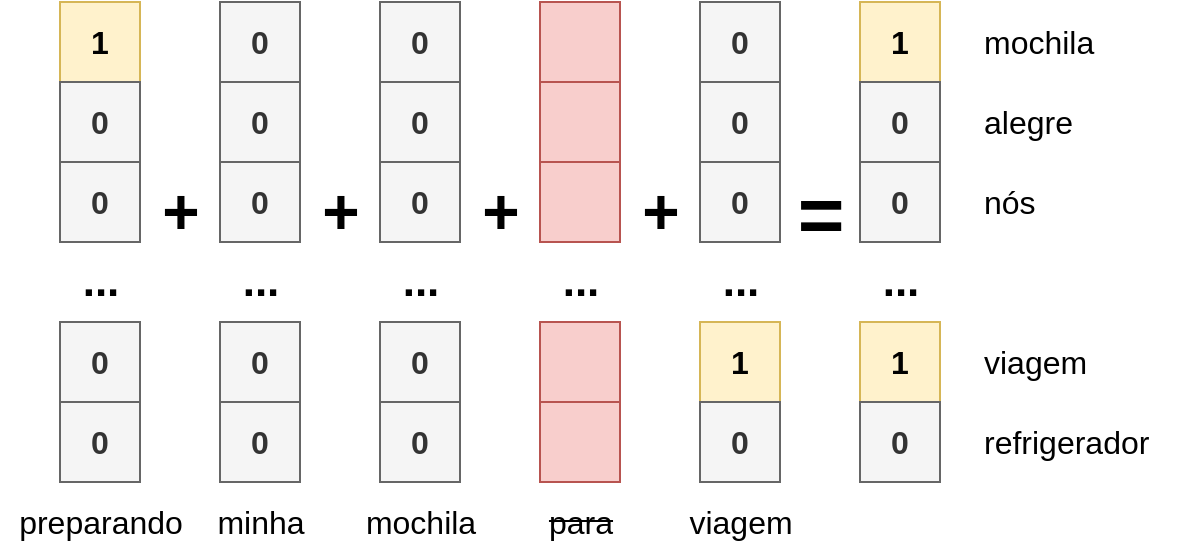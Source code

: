 <mxfile version="12.7.8" type="device"><diagram id="2VDIK-Sq1xB6IZiPTP6b" name="Page-1"><mxGraphModel dx="1124" dy="635" grid="1" gridSize="10" guides="1" tooltips="1" connect="1" arrows="1" fold="1" page="1" pageScale="1" pageWidth="850" pageHeight="1100" math="0" shadow="0"><root><mxCell id="0"/><mxCell id="1" parent="0"/><mxCell id="0cuAoalxWXZZwQZRx-rm-10" value="&lt;font style=&quot;font-size: 16px&quot;&gt;mochila&lt;/font&gt;" style="text;html=1;align=left;verticalAlign=middle;resizable=0;points=[];autosize=1;" vertex="1" parent="1"><mxGeometry x="580" y="330" width="70" height="20" as="geometry"/></mxCell><mxCell id="0cuAoalxWXZZwQZRx-rm-11" value="&lt;font style=&quot;font-size: 16px&quot;&gt;alegre&lt;/font&gt;" style="text;html=1;align=left;verticalAlign=middle;resizable=0;points=[];autosize=1;" vertex="1" parent="1"><mxGeometry x="580" y="370" width="60" height="20" as="geometry"/></mxCell><mxCell id="0cuAoalxWXZZwQZRx-rm-12" value="&lt;font style=&quot;font-size: 16px&quot;&gt;viagem&lt;/font&gt;" style="text;html=1;align=left;verticalAlign=middle;resizable=0;points=[];autosize=1;" vertex="1" parent="1"><mxGeometry x="580" y="490" width="70" height="20" as="geometry"/></mxCell><mxCell id="0cuAoalxWXZZwQZRx-rm-13" value="&lt;font style=&quot;font-size: 16px&quot;&gt;refrigerador&lt;/font&gt;" style="text;html=1;align=left;verticalAlign=middle;resizable=0;points=[];autosize=1;" vertex="1" parent="1"><mxGeometry x="580" y="530" width="100" height="20" as="geometry"/></mxCell><mxCell id="0cuAoalxWXZZwQZRx-rm-16" value="&lt;font style=&quot;font-size: 16px&quot;&gt;nós&lt;/font&gt;" style="text;html=1;align=left;verticalAlign=middle;resizable=0;points=[];autosize=1;" vertex="1" parent="1"><mxGeometry x="580" y="410" width="40" height="20" as="geometry"/></mxCell><mxCell id="0cuAoalxWXZZwQZRx-rm-17" value="&lt;div align=&quot;center&quot;&gt;&lt;b&gt;&lt;font style=&quot;font-size: 22px&quot;&gt;...&lt;/font&gt;&lt;/b&gt;&lt;/div&gt;" style="text;html=1;align=center;verticalAlign=middle;resizable=0;points=[];autosize=1;" vertex="1" parent="1"><mxGeometry x="520" y="440" width="40" height="40" as="geometry"/></mxCell><mxCell id="0cuAoalxWXZZwQZRx-rm-107" value="&lt;div style=&quot;font-size: 16px&quot;&gt;&lt;font style=&quot;font-size: 16px&quot;&gt;&lt;b&gt;1&lt;/b&gt;&lt;/font&gt;&lt;/div&gt;" style="rounded=0;whiteSpace=wrap;html=1;align=center;fillColor=#fff2cc;strokeColor=#d6b656;" vertex="1" parent="1"><mxGeometry x="520" y="480" width="40" height="40" as="geometry"/></mxCell><mxCell id="0cuAoalxWXZZwQZRx-rm-108" value="&lt;div style=&quot;font-size: 16px&quot;&gt;&lt;font style=&quot;font-size: 16px&quot;&gt;&lt;b&gt;1&lt;/b&gt;&lt;/font&gt;&lt;/div&gt;" style="rounded=0;whiteSpace=wrap;html=1;align=center;fillColor=#fff2cc;strokeColor=#d6b656;" vertex="1" parent="1"><mxGeometry x="520" y="320" width="40" height="40" as="geometry"/></mxCell><mxCell id="0cuAoalxWXZZwQZRx-rm-109" value="&lt;font size=&quot;1&quot;&gt;&lt;b style=&quot;font-size: 16px&quot;&gt;0&lt;/b&gt;&lt;/font&gt;" style="rounded=0;whiteSpace=wrap;html=1;align=center;fillColor=#f5f5f5;strokeColor=#666666;fontColor=#333333;" vertex="1" parent="1"><mxGeometry x="520" y="360" width="40" height="40" as="geometry"/></mxCell><mxCell id="0cuAoalxWXZZwQZRx-rm-110" value="&lt;font size=&quot;1&quot;&gt;&lt;b style=&quot;font-size: 16px&quot;&gt;0&lt;/b&gt;&lt;/font&gt;" style="rounded=0;whiteSpace=wrap;html=1;align=center;fillColor=#f5f5f5;strokeColor=#666666;fontColor=#333333;" vertex="1" parent="1"><mxGeometry x="520" y="400" width="40" height="40" as="geometry"/></mxCell><mxCell id="0cuAoalxWXZZwQZRx-rm-112" value="&lt;font size=&quot;1&quot;&gt;&lt;b style=&quot;font-size: 16px&quot;&gt;0&lt;/b&gt;&lt;/font&gt;" style="rounded=0;whiteSpace=wrap;html=1;align=center;fillColor=#f5f5f5;strokeColor=#666666;fontColor=#333333;" vertex="1" parent="1"><mxGeometry x="520" y="520" width="40" height="40" as="geometry"/></mxCell><mxCell id="0cuAoalxWXZZwQZRx-rm-154" value="&lt;font style=&quot;font-size: 16px&quot;&gt;preparando&lt;/font&gt;" style="text;html=1;align=center;verticalAlign=middle;resizable=0;points=[];autosize=1;" vertex="1" parent="1"><mxGeometry x="90" y="570" width="100" height="20" as="geometry"/></mxCell><mxCell id="0cuAoalxWXZZwQZRx-rm-155" value="&lt;font style=&quot;font-size: 16px&quot;&gt;minha&lt;/font&gt;" style="text;html=1;align=center;verticalAlign=middle;resizable=0;points=[];autosize=1;" vertex="1" parent="1"><mxGeometry x="190" y="570" width="60" height="20" as="geometry"/></mxCell><mxCell id="0cuAoalxWXZZwQZRx-rm-156" value="&lt;font style=&quot;font-size: 16px&quot;&gt;mochila&lt;/font&gt;" style="text;html=1;align=center;verticalAlign=middle;resizable=0;points=[];autosize=1;" vertex="1" parent="1"><mxGeometry x="265" y="570" width="70" height="20" as="geometry"/></mxCell><mxCell id="0cuAoalxWXZZwQZRx-rm-157" value="&lt;font style=&quot;font-size: 16px&quot;&gt;viagem&lt;/font&gt;" style="text;html=1;align=center;verticalAlign=middle;resizable=0;points=[];autosize=1;" vertex="1" parent="1"><mxGeometry x="425" y="570" width="70" height="20" as="geometry"/></mxCell><mxCell id="0cuAoalxWXZZwQZRx-rm-158" value="&lt;strike&gt;&lt;font style=&quot;font-size: 16px&quot;&gt;para&lt;/font&gt;&lt;/strike&gt;" style="text;html=1;align=center;verticalAlign=middle;resizable=0;points=[];autosize=1;" vertex="1" parent="1"><mxGeometry x="355" y="570" width="50" height="20" as="geometry"/></mxCell><mxCell id="0cuAoalxWXZZwQZRx-rm-159" value="&lt;div align=&quot;center&quot;&gt;&lt;b&gt;&lt;font style=&quot;font-size: 22px&quot;&gt;...&lt;/font&gt;&lt;/b&gt;&lt;/div&gt;" style="text;html=1;align=center;verticalAlign=middle;resizable=0;points=[];autosize=1;" vertex="1" parent="1"><mxGeometry x="120" y="440" width="40" height="40" as="geometry"/></mxCell><mxCell id="0cuAoalxWXZZwQZRx-rm-160" value="&lt;div style=&quot;font-size: 16px&quot;&gt;&lt;font style=&quot;font-size: 16px&quot;&gt;&lt;b&gt;1&lt;/b&gt;&lt;/font&gt;&lt;/div&gt;" style="rounded=0;whiteSpace=wrap;html=1;align=center;fillColor=#fff2cc;strokeColor=#d6b656;" vertex="1" parent="1"><mxGeometry x="120" y="320" width="40" height="40" as="geometry"/></mxCell><mxCell id="0cuAoalxWXZZwQZRx-rm-161" value="&lt;font size=&quot;1&quot;&gt;&lt;b style=&quot;font-size: 16px&quot;&gt;0&lt;/b&gt;&lt;/font&gt;" style="rounded=0;whiteSpace=wrap;html=1;align=center;fillColor=#f5f5f5;strokeColor=#666666;fontColor=#333333;" vertex="1" parent="1"><mxGeometry x="120" y="360" width="40" height="40" as="geometry"/></mxCell><mxCell id="0cuAoalxWXZZwQZRx-rm-162" value="&lt;font size=&quot;1&quot;&gt;&lt;b style=&quot;font-size: 16px&quot;&gt;0&lt;/b&gt;&lt;/font&gt;" style="rounded=0;whiteSpace=wrap;html=1;align=center;fillColor=#f5f5f5;strokeColor=#666666;fontColor=#333333;" vertex="1" parent="1"><mxGeometry x="120" y="400" width="40" height="40" as="geometry"/></mxCell><mxCell id="0cuAoalxWXZZwQZRx-rm-163" value="&lt;font size=&quot;1&quot;&gt;&lt;b style=&quot;font-size: 16px&quot;&gt;0&lt;/b&gt;&lt;/font&gt;" style="rounded=0;whiteSpace=wrap;html=1;align=center;fillColor=#f5f5f5;strokeColor=#666666;fontColor=#333333;" vertex="1" parent="1"><mxGeometry x="120" y="480" width="40" height="40" as="geometry"/></mxCell><mxCell id="0cuAoalxWXZZwQZRx-rm-164" value="&lt;font size=&quot;1&quot;&gt;&lt;b style=&quot;font-size: 16px&quot;&gt;0&lt;/b&gt;&lt;/font&gt;" style="rounded=0;whiteSpace=wrap;html=1;align=center;fillColor=#f5f5f5;strokeColor=#666666;fontColor=#333333;" vertex="1" parent="1"><mxGeometry x="120" y="520" width="40" height="40" as="geometry"/></mxCell><mxCell id="0cuAoalxWXZZwQZRx-rm-165" value="&lt;div align=&quot;center&quot;&gt;&lt;b&gt;&lt;font style=&quot;font-size: 22px&quot;&gt;...&lt;/font&gt;&lt;/b&gt;&lt;/div&gt;" style="text;html=1;align=center;verticalAlign=middle;resizable=0;points=[];autosize=1;" vertex="1" parent="1"><mxGeometry x="200" y="440" width="40" height="40" as="geometry"/></mxCell><mxCell id="0cuAoalxWXZZwQZRx-rm-167" value="&lt;font size=&quot;1&quot;&gt;&lt;b style=&quot;font-size: 16px&quot;&gt;0&lt;/b&gt;&lt;/font&gt;" style="rounded=0;whiteSpace=wrap;html=1;align=center;fillColor=#f5f5f5;strokeColor=#666666;fontColor=#333333;" vertex="1" parent="1"><mxGeometry x="200" y="360" width="40" height="40" as="geometry"/></mxCell><mxCell id="0cuAoalxWXZZwQZRx-rm-168" value="&lt;font size=&quot;1&quot;&gt;&lt;b style=&quot;font-size: 16px&quot;&gt;0&lt;/b&gt;&lt;/font&gt;" style="rounded=0;whiteSpace=wrap;html=1;align=center;fillColor=#f5f5f5;strokeColor=#666666;fontColor=#333333;" vertex="1" parent="1"><mxGeometry x="200" y="400" width="40" height="40" as="geometry"/></mxCell><mxCell id="0cuAoalxWXZZwQZRx-rm-169" value="&lt;font size=&quot;1&quot;&gt;&lt;b style=&quot;font-size: 16px&quot;&gt;0&lt;/b&gt;&lt;/font&gt;" style="rounded=0;whiteSpace=wrap;html=1;align=center;fillColor=#f5f5f5;strokeColor=#666666;fontColor=#333333;" vertex="1" parent="1"><mxGeometry x="200" y="480" width="40" height="40" as="geometry"/></mxCell><mxCell id="0cuAoalxWXZZwQZRx-rm-170" value="&lt;font size=&quot;1&quot;&gt;&lt;b style=&quot;font-size: 16px&quot;&gt;0&lt;/b&gt;&lt;/font&gt;" style="rounded=0;whiteSpace=wrap;html=1;align=center;fillColor=#f5f5f5;strokeColor=#666666;fontColor=#333333;" vertex="1" parent="1"><mxGeometry x="200" y="520" width="40" height="40" as="geometry"/></mxCell><mxCell id="0cuAoalxWXZZwQZRx-rm-171" value="&lt;div align=&quot;center&quot;&gt;&lt;b&gt;&lt;font style=&quot;font-size: 22px&quot;&gt;...&lt;/font&gt;&lt;/b&gt;&lt;/div&gt;" style="text;html=1;align=center;verticalAlign=middle;resizable=0;points=[];autosize=1;" vertex="1" parent="1"><mxGeometry x="280" y="440" width="40" height="40" as="geometry"/></mxCell><mxCell id="0cuAoalxWXZZwQZRx-rm-173" value="&lt;font size=&quot;1&quot;&gt;&lt;b style=&quot;font-size: 16px&quot;&gt;0&lt;/b&gt;&lt;/font&gt;" style="rounded=0;whiteSpace=wrap;html=1;align=center;fillColor=#f5f5f5;strokeColor=#666666;fontColor=#333333;" vertex="1" parent="1"><mxGeometry x="280" y="360" width="40" height="40" as="geometry"/></mxCell><mxCell id="0cuAoalxWXZZwQZRx-rm-174" value="&lt;font size=&quot;1&quot;&gt;&lt;b style=&quot;font-size: 16px&quot;&gt;0&lt;/b&gt;&lt;/font&gt;" style="rounded=0;whiteSpace=wrap;html=1;align=center;fillColor=#f5f5f5;strokeColor=#666666;fontColor=#333333;" vertex="1" parent="1"><mxGeometry x="280" y="400" width="40" height="40" as="geometry"/></mxCell><mxCell id="0cuAoalxWXZZwQZRx-rm-175" value="&lt;font size=&quot;1&quot;&gt;&lt;b style=&quot;font-size: 16px&quot;&gt;0&lt;/b&gt;&lt;/font&gt;" style="rounded=0;whiteSpace=wrap;html=1;align=center;fillColor=#f5f5f5;strokeColor=#666666;fontColor=#333333;" vertex="1" parent="1"><mxGeometry x="280" y="480" width="40" height="40" as="geometry"/></mxCell><mxCell id="0cuAoalxWXZZwQZRx-rm-176" value="&lt;font size=&quot;1&quot;&gt;&lt;b style=&quot;font-size: 16px&quot;&gt;0&lt;/b&gt;&lt;/font&gt;" style="rounded=0;whiteSpace=wrap;html=1;align=center;fillColor=#f5f5f5;strokeColor=#666666;fontColor=#333333;" vertex="1" parent="1"><mxGeometry x="280" y="520" width="40" height="40" as="geometry"/></mxCell><mxCell id="0cuAoalxWXZZwQZRx-rm-189" value="&lt;div align=&quot;center&quot;&gt;&lt;b&gt;&lt;font style=&quot;font-size: 22px&quot;&gt;...&lt;/font&gt;&lt;/b&gt;&lt;/div&gt;" style="text;html=1;align=center;verticalAlign=middle;resizable=0;points=[];autosize=1;" vertex="1" parent="1"><mxGeometry x="440" y="440" width="40" height="40" as="geometry"/></mxCell><mxCell id="0cuAoalxWXZZwQZRx-rm-190" value="&lt;div style=&quot;font-size: 16px&quot;&gt;&lt;font style=&quot;font-size: 16px&quot;&gt;&lt;b&gt;1&lt;/b&gt;&lt;/font&gt;&lt;/div&gt;" style="rounded=0;whiteSpace=wrap;html=1;align=center;fillColor=#fff2cc;strokeColor=#d6b656;" vertex="1" parent="1"><mxGeometry x="440" y="480" width="40" height="40" as="geometry"/></mxCell><mxCell id="0cuAoalxWXZZwQZRx-rm-191" value="&lt;font size=&quot;1&quot;&gt;&lt;b style=&quot;font-size: 16px&quot;&gt;0&lt;/b&gt;&lt;/font&gt;" style="rounded=0;whiteSpace=wrap;html=1;align=center;fillColor=#f5f5f5;strokeColor=#666666;fontColor=#333333;" vertex="1" parent="1"><mxGeometry x="440" y="320" width="40" height="40" as="geometry"/></mxCell><mxCell id="0cuAoalxWXZZwQZRx-rm-192" value="&lt;font size=&quot;1&quot;&gt;&lt;b style=&quot;font-size: 16px&quot;&gt;0&lt;/b&gt;&lt;/font&gt;" style="rounded=0;whiteSpace=wrap;html=1;align=center;fillColor=#f5f5f5;strokeColor=#666666;fontColor=#333333;" vertex="1" parent="1"><mxGeometry x="440" y="360" width="40" height="40" as="geometry"/></mxCell><mxCell id="0cuAoalxWXZZwQZRx-rm-193" value="&lt;font size=&quot;1&quot;&gt;&lt;b style=&quot;font-size: 16px&quot;&gt;0&lt;/b&gt;&lt;/font&gt;" style="rounded=0;whiteSpace=wrap;html=1;align=center;fillColor=#f5f5f5;strokeColor=#666666;fontColor=#333333;" vertex="1" parent="1"><mxGeometry x="440" y="400" width="40" height="40" as="geometry"/></mxCell><mxCell id="0cuAoalxWXZZwQZRx-rm-194" value="&lt;font size=&quot;1&quot;&gt;&lt;b style=&quot;font-size: 16px&quot;&gt;0&lt;/b&gt;&lt;/font&gt;" style="rounded=0;whiteSpace=wrap;html=1;align=center;fillColor=#f5f5f5;strokeColor=#666666;fontColor=#333333;" vertex="1" parent="1"><mxGeometry x="440" y="520" width="40" height="40" as="geometry"/></mxCell><mxCell id="0cuAoalxWXZZwQZRx-rm-195" value="&lt;font size=&quot;1&quot;&gt;&lt;b style=&quot;font-size: 16px&quot;&gt;0&lt;/b&gt;&lt;/font&gt;" style="rounded=0;whiteSpace=wrap;html=1;align=center;fillColor=#f5f5f5;strokeColor=#666666;fontColor=#333333;" vertex="1" parent="1"><mxGeometry x="200" y="320" width="40" height="40" as="geometry"/></mxCell><mxCell id="0cuAoalxWXZZwQZRx-rm-196" value="&lt;font size=&quot;1&quot;&gt;&lt;b style=&quot;font-size: 16px&quot;&gt;0&lt;/b&gt;&lt;/font&gt;" style="rounded=0;whiteSpace=wrap;html=1;align=center;fillColor=#f5f5f5;strokeColor=#666666;fontColor=#333333;" vertex="1" parent="1"><mxGeometry x="280" y="320" width="40" height="40" as="geometry"/></mxCell><mxCell id="0cuAoalxWXZZwQZRx-rm-198" value="&lt;font style=&quot;font-size: 40px&quot;&gt;&lt;b&gt;&lt;font style=&quot;font-size: 40px&quot;&gt;=&lt;/font&gt;&lt;/b&gt;&lt;/font&gt;" style="text;html=1;align=center;verticalAlign=middle;resizable=0;points=[];autosize=1;" vertex="1" parent="1"><mxGeometry x="480" y="410" width="40" height="30" as="geometry"/></mxCell><mxCell id="0cuAoalxWXZZwQZRx-rm-199" value="&lt;font style=&quot;font-size: 32px;&quot;&gt;&lt;b style=&quot;font-size: 32px;&quot;&gt;&lt;font style=&quot;font-size: 32px;&quot;&gt;+&lt;/font&gt;&lt;/b&gt;&lt;/font&gt;" style="text;html=1;align=center;verticalAlign=middle;resizable=0;points=[];autosize=1;fontSize=32;" vertex="1" parent="1"><mxGeometry x="325" y="405" width="30" height="40" as="geometry"/></mxCell><mxCell id="0cuAoalxWXZZwQZRx-rm-200" value="&lt;font style=&quot;font-size: 32px;&quot;&gt;&lt;b style=&quot;font-size: 32px;&quot;&gt;&lt;font style=&quot;font-size: 32px;&quot;&gt;+&lt;/font&gt;&lt;/b&gt;&lt;/font&gt;" style="text;html=1;align=center;verticalAlign=middle;resizable=0;points=[];autosize=1;fontSize=32;" vertex="1" parent="1"><mxGeometry x="245" y="405" width="30" height="40" as="geometry"/></mxCell><mxCell id="0cuAoalxWXZZwQZRx-rm-201" value="&lt;font style=&quot;font-size: 32px;&quot;&gt;&lt;b style=&quot;font-size: 32px;&quot;&gt;&lt;font style=&quot;font-size: 32px;&quot;&gt;+&lt;/font&gt;&lt;/b&gt;&lt;/font&gt;" style="text;html=1;align=center;verticalAlign=middle;resizable=0;points=[];autosize=1;fontSize=32;" vertex="1" parent="1"><mxGeometry x="165" y="405" width="30" height="40" as="geometry"/></mxCell><mxCell id="0cuAoalxWXZZwQZRx-rm-203" value="&lt;div align=&quot;center&quot;&gt;&lt;b&gt;&lt;font style=&quot;font-size: 22px&quot;&gt;...&lt;/font&gt;&lt;/b&gt;&lt;/div&gt;" style="text;html=1;align=center;verticalAlign=middle;resizable=0;points=[];autosize=1;" vertex="1" parent="1"><mxGeometry x="360" y="440" width="40" height="40" as="geometry"/></mxCell><mxCell id="0cuAoalxWXZZwQZRx-rm-204" value="" style="rounded=0;whiteSpace=wrap;html=1;align=center;fillColor=#f8cecc;strokeColor=#b85450;" vertex="1" parent="1"><mxGeometry x="360" y="360" width="40" height="40" as="geometry"/></mxCell><mxCell id="0cuAoalxWXZZwQZRx-rm-205" value="" style="rounded=0;whiteSpace=wrap;html=1;align=center;fillColor=#f8cecc;strokeColor=#b85450;" vertex="1" parent="1"><mxGeometry x="360" y="400" width="40" height="40" as="geometry"/></mxCell><mxCell id="0cuAoalxWXZZwQZRx-rm-206" value="" style="rounded=0;whiteSpace=wrap;html=1;align=center;fillColor=#f8cecc;strokeColor=#b85450;" vertex="1" parent="1"><mxGeometry x="360" y="480" width="40" height="40" as="geometry"/></mxCell><mxCell id="0cuAoalxWXZZwQZRx-rm-207" value="" style="rounded=0;whiteSpace=wrap;html=1;align=center;fillColor=#f8cecc;strokeColor=#b85450;" vertex="1" parent="1"><mxGeometry x="360" y="520" width="40" height="40" as="geometry"/></mxCell><mxCell id="0cuAoalxWXZZwQZRx-rm-208" value="" style="rounded=0;whiteSpace=wrap;html=1;align=center;fillColor=#f8cecc;strokeColor=#b85450;" vertex="1" parent="1"><mxGeometry x="360" y="320" width="40" height="40" as="geometry"/></mxCell><mxCell id="0cuAoalxWXZZwQZRx-rm-209" value="&lt;font style=&quot;font-size: 32px;&quot;&gt;&lt;b style=&quot;font-size: 32px;&quot;&gt;&lt;font style=&quot;font-size: 32px;&quot;&gt;+&lt;/font&gt;&lt;/b&gt;&lt;/font&gt;" style="text;html=1;align=center;verticalAlign=middle;resizable=0;points=[];autosize=1;fontSize=32;" vertex="1" parent="1"><mxGeometry x="405" y="405" width="30" height="40" as="geometry"/></mxCell></root></mxGraphModel></diagram></mxfile>